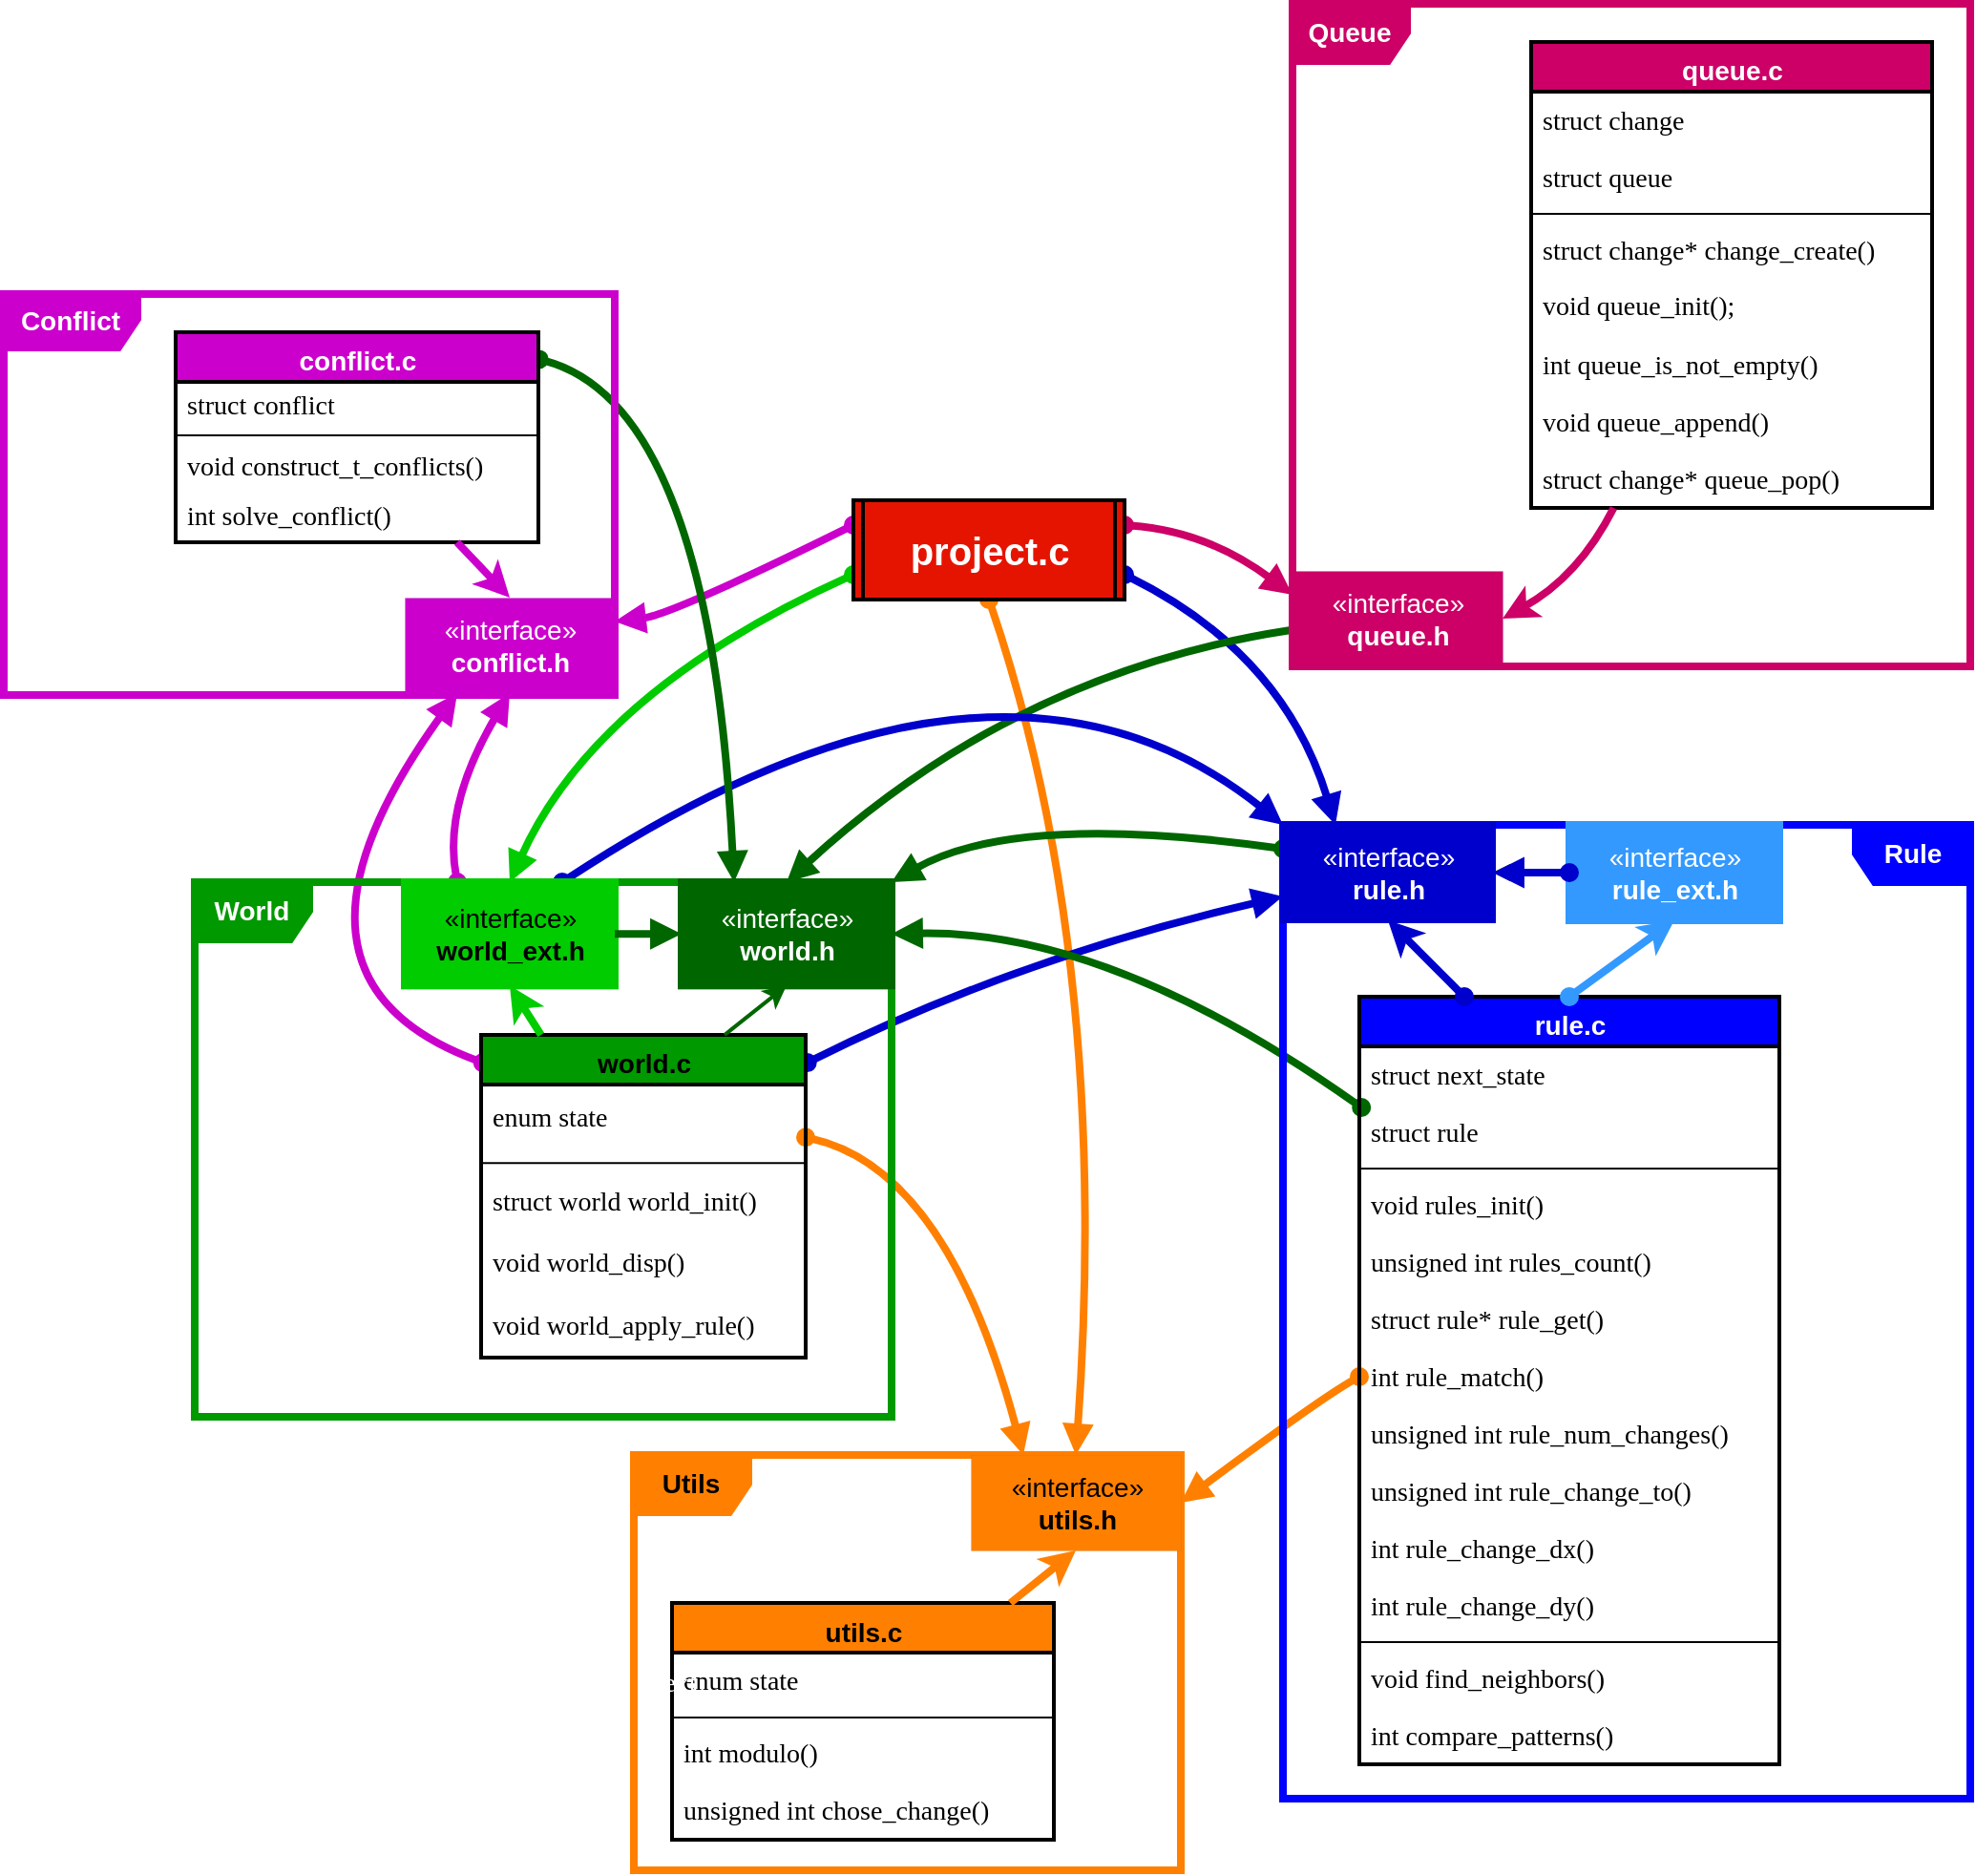 <mxfile>
    <diagram id="IHy4brF8DcbClrxb9_Ci" name="Page-1">
        <mxGraphModel dx="830" dy="470" grid="1" gridSize="10" guides="1" tooltips="1" connect="1" arrows="1" fold="1" page="1" pageScale="1" pageWidth="827" pageHeight="1169" math="0" shadow="0">
            <root>
                <mxCell id="0"/>
                <mxCell id="1" parent="0"/>
                <mxCell id="edge1" style="html=1;exitX=0;exitY=0.25;entryX=1;entryY=0.25;jettySize=auto;curved=1;endArrow=block;dashed=0;endFill=1;exitDx=0;exitDy=0;entryDx=0;entryDy=0;strokeWidth=4;strokeColor=#CC00CC;startArrow=oval;startFill=1;" parent="1" source="ZbygJh6ZweGKEKTTffZ8-1" target="CMv6oAulMgxnajZp-D9U-34" edge="1">
                    <mxGeometry relative="1" as="geometry">
                        <Array as="points">
                            <mxPoint x="640" y="410"/>
                        </Array>
                    </mxGeometry>
                </mxCell>
                <mxCell id="edge2" style="html=1;exitX=1;exitY=0.25;jettySize=auto;curved=1;endArrow=block;dashed=0;endFill=1;strokeWidth=4;strokeColor=#CC0066;exitDx=0;exitDy=0;entryX=0;entryY=0.25;entryDx=0;entryDy=0;startArrow=oval;startFill=1;" parent="1" source="ZbygJh6ZweGKEKTTffZ8-1" target="CMv6oAulMgxnajZp-D9U-40" edge="1">
                    <mxGeometry relative="1" as="geometry">
                        <Array as="points">
                            <mxPoint x="920" y="366"/>
                        </Array>
                        <mxPoint x="1092.5" y="242" as="targetPoint"/>
                    </mxGeometry>
                </mxCell>
                <mxCell id="edge3" style="html=1;exitX=1;exitY=0.75;jettySize=auto;curved=1;endArrow=block;dashed=0;endFill=1;exitDx=0;exitDy=0;entryX=0.25;entryY=0;entryDx=0;entryDy=0;strokeWidth=4;strokeColor=#0000CC;startArrow=oval;startFill=1;" parent="1" source="ZbygJh6ZweGKEKTTffZ8-1" target="CMv6oAulMgxnajZp-D9U-17" edge="1">
                    <mxGeometry relative="1" as="geometry">
                        <mxPoint x="1160" y="822" as="targetPoint"/>
                        <Array as="points">
                            <mxPoint x="960" y="430"/>
                        </Array>
                    </mxGeometry>
                </mxCell>
                <mxCell id="edge4" style="html=1;entryX=0.5;entryY=0;jettySize=auto;curved=1;endArrow=block;dashed=0;endFill=1;entryDx=0;entryDy=0;strokeWidth=4;strokeColor=#00CC00;exitX=0;exitY=0.75;exitDx=0;exitDy=0;startArrow=oval;startFill=1;" parent="1" source="ZbygJh6ZweGKEKTTffZ8-1" target="CMv6oAulMgxnajZp-D9U-10" edge="1">
                    <mxGeometry relative="1" as="geometry">
                        <Array as="points">
                            <mxPoint x="600" y="450"/>
                        </Array>
                        <mxPoint x="750" y="612" as="sourcePoint"/>
                    </mxGeometry>
                </mxCell>
                <mxCell id="edge5" style="html=1;exitX=0.5;exitY=1;jettySize=auto;curved=1;endArrow=block;dashed=0;endFill=1;exitDx=0;exitDy=0;strokeWidth=4;strokeColor=#FF8000;entryX=0.5;entryY=0;entryDx=0;entryDy=0;startArrow=oval;startFill=1;" parent="1" source="ZbygJh6ZweGKEKTTffZ8-1" target="CMv6oAulMgxnajZp-D9U-26" edge="1">
                    <mxGeometry relative="1" as="geometry">
                        <Array as="points">
                            <mxPoint x="870" y="590"/>
                        </Array>
                    </mxGeometry>
                </mxCell>
                <mxCell id="edge6" style="html=1;exitX=-0.015;exitY=0.623;entryX=0.5;entryY=0;jettySize=auto;curved=1;endArrow=block;dashed=0;endFill=1;exitDx=0;exitDy=0;entryDx=0;entryDy=0;exitPerimeter=0;strokeColor=#006600;strokeWidth=4;" parent="1" source="CMv6oAulMgxnajZp-D9U-40" target="CMv6oAulMgxnajZp-D9U-5" edge="1">
                    <mxGeometry relative="1" as="geometry">
                        <Array as="points">
                            <mxPoint x="820" y="440"/>
                        </Array>
                    </mxGeometry>
                </mxCell>
                <mxCell id="edge7" style="html=1;exitX=0;exitY=0.25;entryX=1;entryY=0;jettySize=auto;curved=1;endArrow=block;dashed=0;endFill=1;entryDx=0;entryDy=0;exitDx=0;exitDy=0;strokeColor=#006600;strokeWidth=4;startArrow=oval;startFill=1;startSize=6;" parent="1" source="CMv6oAulMgxnajZp-D9U-17" target="CMv6oAulMgxnajZp-D9U-5" edge="1">
                    <mxGeometry relative="1" as="geometry">
                        <Array as="points">
                            <mxPoint x="820" y="513"/>
                        </Array>
                    </mxGeometry>
                </mxCell>
                <mxCell id="edge10" style="html=1;exitX=0.25;exitY=0;jettySize=auto;curved=1;endArrow=block;dashed=0;endFill=1;exitDx=0;exitDy=0;strokeColor=#CC00CC;strokeWidth=4;startArrow=oval;startFill=1;entryX=0.5;entryY=1;entryDx=0;entryDy=0;" parent="1" source="CMv6oAulMgxnajZp-D9U-10" target="CMv6oAulMgxnajZp-D9U-34" edge="1">
                    <mxGeometry relative="1" as="geometry">
                        <Array as="points">
                            <mxPoint x="520" y="510"/>
                        </Array>
                        <mxPoint x="520" y="490" as="targetPoint"/>
                    </mxGeometry>
                </mxCell>
                <mxCell id="edge12" style="html=1;jettySize=auto;curved=1;endArrow=block;dashed=0;endFill=1;entryX=0;entryY=0;entryDx=0;entryDy=0;strokeColor=#0000CC;strokeWidth=4;startArrow=oval;exitX=0.75;exitY=0;exitDx=0;exitDy=0;startFill=1;" parent="1" source="CMv6oAulMgxnajZp-D9U-10" target="CMv6oAulMgxnajZp-D9U-17" edge="1">
                    <mxGeometry relative="1" as="geometry">
                        <mxPoint x="1170" y="782" as="targetPoint"/>
                        <Array as="points">
                            <mxPoint x="810" y="400"/>
                        </Array>
                        <mxPoint x="510" y="492" as="sourcePoint"/>
                    </mxGeometry>
                </mxCell>
                <mxCell id="edge9" style="html=1;exitX=1.002;exitY=0.129;entryX=0.25;entryY=0;jettySize=auto;curved=1;endArrow=block;dashed=0;endFill=1;entryDx=0;entryDy=0;exitDx=0;exitDy=0;exitPerimeter=0;strokeColor=#006600;strokeWidth=4;startArrow=oval;startFill=1;" parent="1" source="CMv6oAulMgxnajZp-D9U-30" target="CMv6oAulMgxnajZp-D9U-5" edge="1">
                    <mxGeometry relative="1" as="geometry">
                        <Array as="points">
                            <mxPoint x="660" y="300"/>
                        </Array>
                        <mxPoint x="559.24" y="930.152" as="sourcePoint"/>
                    </mxGeometry>
                </mxCell>
                <mxCell id="edge15" style="html=1;exitX=0.005;exitY=0.086;jettySize=auto;curved=1;endArrow=block;dashed=0;endFill=1;exitDx=0;exitDy=0;strokeColor=#CC00CC;strokeWidth=4;startArrow=oval;startFill=1;exitPerimeter=0;entryX=0.25;entryY=1;entryDx=0;entryDy=0;" parent="1" source="CMv6oAulMgxnajZp-D9U-1" target="CMv6oAulMgxnajZp-D9U-34" edge="1">
                    <mxGeometry relative="1" as="geometry">
                        <Array as="points">
                            <mxPoint x="420" y="600"/>
                        </Array>
                        <mxPoint x="530" y="1259" as="sourcePoint"/>
                        <mxPoint x="490" y="520" as="targetPoint"/>
                    </mxGeometry>
                </mxCell>
                <mxCell id="edge16" style="html=1;entryX=0;entryY=0.75;jettySize=auto;curved=1;endArrow=block;dashed=0;endFill=1;entryDx=0;entryDy=0;strokeWidth=4;strokeColor=#0000CC;startArrow=oval;startFill=1;exitX=1.005;exitY=0.086;exitDx=0;exitDy=0;exitPerimeter=0;" parent="1" source="CMv6oAulMgxnajZp-D9U-1" target="CMv6oAulMgxnajZp-D9U-17" edge="1">
                    <mxGeometry relative="1" as="geometry">
                        <Array as="points">
                            <mxPoint x="820" y="590"/>
                        </Array>
                        <mxPoint x="710" y="668" as="sourcePoint"/>
                    </mxGeometry>
                </mxCell>
                <mxCell id="edge18" style="html=1;entryX=0.25;entryY=0;jettySize=auto;curved=1;endArrow=block;dashed=0;endFill=1;entryDx=0;entryDy=0;strokeWidth=4;strokeColor=#FF8000;exitX=1;exitY=0.75;exitDx=0;exitDy=0;startArrow=oval;startFill=1;" parent="1" source="JvfS2HEiLOCauHe2CTk1-27" target="CMv6oAulMgxnajZp-D9U-26" edge="1">
                    <mxGeometry relative="1" as="geometry">
                        <Array as="points">
                            <mxPoint x="784" y="700"/>
                        </Array>
                        <mxPoint x="710" y="795" as="sourcePoint"/>
                    </mxGeometry>
                </mxCell>
                <mxCell id="edge21" style="html=1;jettySize=auto;curved=1;endArrow=block;dashed=0;endFill=1;strokeWidth=4;strokeColor=#FF8000;exitX=0;exitY=0.5;exitDx=0;exitDy=0;startArrow=oval;startFill=1;entryX=1;entryY=0.5;entryDx=0;entryDy=0;" parent="1" source="JvfS2HEiLOCauHe2CTk1-12" target="CMv6oAulMgxnajZp-D9U-26" edge="1">
                    <mxGeometry relative="1" as="geometry">
                        <mxPoint x="1010" y="718" as="sourcePoint"/>
                        <Array as="points">
                            <mxPoint x="980" y="820"/>
                        </Array>
                        <mxPoint x="850" y="700" as="targetPoint"/>
                    </mxGeometry>
                </mxCell>
                <mxCell id="edge19" style="rounded=1;html=1;entryX=1;entryY=0.5;jettySize=auto;curved=1;endArrow=block;dashed=0;endFill=1;entryDx=0;entryDy=0;exitX=0.005;exitY=0.067;exitDx=0;exitDy=0;strokeWidth=4;strokeColor=#006600;startArrow=oval;startFill=1;exitPerimeter=0;" parent="1" source="JvfS2HEiLOCauHe2CTk1-17" target="CMv6oAulMgxnajZp-D9U-5" edge="1">
                    <mxGeometry relative="1" as="geometry">
                        <Array as="points">
                            <mxPoint x="870" y="575"/>
                        </Array>
                        <mxPoint x="1008.82" y="704.624" as="sourcePoint"/>
                    </mxGeometry>
                </mxCell>
                <mxCell id="ZbygJh6ZweGKEKTTffZ8-1" value="&lt;font style=&quot;font-size: 20px&quot;&gt;project.c&lt;/font&gt;" style="shape=process2;fixedSize=1;size=5;fontStyle=1;rounded=0;shadow=0;comic=0;fontFamily=Helvetica;fontSize=14;strokeColor=#000000;strokeWidth=2;fillColor=#e51400;html=1;fontColor=#ffffff;" parent="1" vertex="1">
                    <mxGeometry x="735" y="350" width="142.02" height="52" as="geometry"/>
                </mxCell>
                <mxCell id="ZbygJh6ZweGKEKTTffZ8-6" value="&lt;font style=&quot;font-size: 14px&quot;&gt;&lt;b&gt;Utils&lt;/b&gt;&lt;/font&gt;" style="shape=umlFrame;whiteSpace=wrap;html=1;fillColor=#FF8000;strokeWidth=4;strokeColor=#FF8000;swimlaneFillColor=none;container=1;" parent="1" vertex="1">
                    <mxGeometry x="620" y="850" width="286.5" height="217.5" as="geometry"/>
                </mxCell>
                <mxCell id="CMv6oAulMgxnajZp-D9U-22" value="utils.c" style="swimlane;fontStyle=1;align=center;verticalAlign=top;childLayout=stackLayout;horizontal=1;startSize=26;horizontalStack=0;resizeParent=1;resizeParentMax=0;resizeLast=0;collapsible=1;marginBottom=0;rounded=0;shadow=0;comic=0;fontFamily=Helvetica;fontSize=14;strokeColor=#000000;strokeWidth=2;fillColor=#FF8000;html=1;" parent="ZbygJh6ZweGKEKTTffZ8-6" vertex="1">
                    <mxGeometry x="20" y="77.5" width="200" height="124" as="geometry"/>
                </mxCell>
                <mxCell id="JvfS2HEiLOCauHe2CTk1-21" value="&lt;span style=&quot;color: rgb(0 , 0 , 0)&quot;&gt;enum state&lt;/span&gt;" style="text;whiteSpace=wrap;html=1;fontSize=14;fontFamily=Tahoma;fontColor=#FFFFFF;verticalAlign=middle;spacing=2;spacingLeft=4;spacingRight=4;" parent="CMv6oAulMgxnajZp-D9U-22" vertex="1">
                    <mxGeometry y="26" width="200" height="30" as="geometry"/>
                </mxCell>
                <mxCell id="CMv6oAulMgxnajZp-D9U-24" value="" style="line;strokeWidth=1;fillColor=none;align=left;verticalAlign=middle;spacingTop=-1;spacingLeft=3;spacingRight=3;rotatable=0;labelPosition=right;points=[];portConstraint=eastwest;rounded=0;shadow=0;comic=0;fontFamily=Helvetica;fontSize=14;html=1;" parent="CMv6oAulMgxnajZp-D9U-22" vertex="1">
                    <mxGeometry y="56" width="200" height="8" as="geometry"/>
                </mxCell>
                <mxCell id="JvfS2HEiLOCauHe2CTk1-26" value="&lt;span style=&quot;color: rgb(0 , 0 , 0)&quot;&gt;int modulo()&lt;/span&gt;" style="text;whiteSpace=wrap;html=1;fontSize=14;fontFamily=Tahoma;fontColor=#FFFFFF;verticalAlign=middle;spacing=2;spacingLeft=4;spacingRight=4;" parent="CMv6oAulMgxnajZp-D9U-22" vertex="1">
                    <mxGeometry y="64" width="200" height="30" as="geometry"/>
                </mxCell>
                <mxCell id="JvfS2HEiLOCauHe2CTk1-25" value="&lt;span style=&quot;color: rgb(0 , 0 , 0) ; font-family: &amp;#34;tahoma&amp;#34;&quot;&gt;unsigned int chose_change()&lt;/span&gt;" style="text;whiteSpace=wrap;html=1;fontSize=14;fontFamily=Tahoma;fontColor=#FFFFFF;verticalAlign=middle;spacing=2;spacingLeft=4;spacingRight=4;" parent="CMv6oAulMgxnajZp-D9U-22" vertex="1">
                    <mxGeometry y="94" width="200" height="30" as="geometry"/>
                </mxCell>
                <mxCell id="CMv6oAulMgxnajZp-D9U-26" value="«interface»&lt;br&gt;&lt;b&gt;utils.h&lt;br&gt;&lt;/b&gt;" style="html=1;rounded=0;shadow=0;comic=0;fontFamily=Helvetica;fontSize=14;strokeColor=#56517e;strokeWidth=0;fillColor=#FF8000;" parent="ZbygJh6ZweGKEKTTffZ8-6" vertex="1">
                    <mxGeometry x="176.5" width="110" height="50" as="geometry"/>
                </mxCell>
                <mxCell id="CMv6oAulMgxnajZp-D9U-27" value="" style="endArrow=classic;html=1;fontFamily=Helvetica;fontSize=14;startSize=23;curved=1;entryX=0.5;entryY=1;entryDx=0;entryDy=0;strokeWidth=4;strokeColor=#FF8000;" parent="ZbygJh6ZweGKEKTTffZ8-6" source="CMv6oAulMgxnajZp-D9U-22" target="CMv6oAulMgxnajZp-D9U-26" edge="1">
                    <mxGeometry width="50" height="50" relative="1" as="geometry">
                        <mxPoint x="397.5" y="-3.5" as="sourcePoint"/>
                        <mxPoint x="367.5" y="-33.5" as="targetPoint"/>
                    </mxGeometry>
                </mxCell>
                <mxCell id="ZbygJh6ZweGKEKTTffZ8-9" value="&lt;font color=&quot;#ffffff&quot; style=&quot;line-height: 1.2 ; font-size: 14px&quot;&gt;&lt;b&gt;Queue&lt;/b&gt;&lt;/font&gt;" style="shape=umlFrame;whiteSpace=wrap;html=1;fillColor=#CC0066;strokeWidth=4;strokeColor=#CC0066;swimlaneFillColor=none;container=1;" parent="1" vertex="1">
                    <mxGeometry x="965" y="90" width="355" height="347" as="geometry">
                        <mxRectangle x="925" y="17" width="80" height="20" as="alternateBounds"/>
                    </mxGeometry>
                </mxCell>
                <mxCell id="CMv6oAulMgxnajZp-D9U-36" value="&lt;font color=&quot;#ffffff&quot;&gt;queue.c&lt;/font&gt;" style="swimlane;fontStyle=1;align=center;verticalAlign=top;childLayout=stackLayout;horizontal=1;startSize=26;horizontalStack=0;resizeParent=1;resizeParentMax=0;resizeLast=0;collapsible=1;marginBottom=0;rounded=0;shadow=0;comic=0;fontFamily=Helvetica;fontSize=14;strokeColor=#000000;strokeWidth=2;fillColor=#CC0066;html=1;" parent="ZbygJh6ZweGKEKTTffZ8-9" vertex="1">
                    <mxGeometry x="125" y="20" width="210" height="244" as="geometry">
                        <mxRectangle x="1071" y="-270" width="90" height="26" as="alternateBounds"/>
                    </mxGeometry>
                </mxCell>
                <mxCell id="JvfS2HEiLOCauHe2CTk1-33" value="&lt;span style=&quot;font-family: &amp;#34;tahoma&amp;#34;&quot;&gt;struct change&amp;nbsp;&lt;/span&gt;" style="text;strokeColor=none;fillColor=none;align=left;verticalAlign=middle;spacingLeft=4;spacingRight=4;overflow=hidden;rotatable=0;points=[[0,0.5],[1,0.5]];portConstraint=eastwest;rounded=0;shadow=0;comic=0;fontFamily=Helvetica;fontSize=14;html=1;" parent="CMv6oAulMgxnajZp-D9U-36" vertex="1">
                    <mxGeometry y="26" width="210" height="30" as="geometry"/>
                </mxCell>
                <mxCell id="JvfS2HEiLOCauHe2CTk1-34" value="&lt;span style=&quot;font-family: &amp;#34;tahoma&amp;#34;&quot;&gt;struct queue&lt;/span&gt;" style="text;strokeColor=none;fillColor=none;align=left;verticalAlign=middle;spacingLeft=4;spacingRight=4;overflow=hidden;rotatable=0;points=[[0,0.5],[1,0.5]];portConstraint=eastwest;rounded=0;shadow=0;comic=0;fontFamily=Helvetica;fontSize=14;html=1;" parent="CMv6oAulMgxnajZp-D9U-36" vertex="1">
                    <mxGeometry y="56" width="210" height="30" as="geometry"/>
                </mxCell>
                <mxCell id="CMv6oAulMgxnajZp-D9U-38" value="" style="line;strokeWidth=1;fillColor=none;align=left;verticalAlign=middle;spacingTop=-1;spacingLeft=3;spacingRight=3;rotatable=0;labelPosition=right;points=[];portConstraint=eastwest;rounded=0;shadow=0;comic=0;fontFamily=Helvetica;fontSize=14;html=1;" parent="CMv6oAulMgxnajZp-D9U-36" vertex="1">
                    <mxGeometry y="86" width="210" height="8" as="geometry"/>
                </mxCell>
                <mxCell id="JvfS2HEiLOCauHe2CTk1-35" value="&lt;span style=&quot;font-family: &amp;#34;tahoma&amp;#34;&quot;&gt;struct change* change_create()&lt;/span&gt;" style="text;strokeColor=none;fillColor=none;align=left;verticalAlign=middle;spacingLeft=4;spacingRight=4;overflow=hidden;rotatable=0;points=[[0,0.5],[1,0.5]];portConstraint=eastwest;rounded=0;shadow=0;comic=0;fontFamily=Helvetica;fontSize=14;html=1;" parent="CMv6oAulMgxnajZp-D9U-36" vertex="1">
                    <mxGeometry y="94" width="210" height="30" as="geometry"/>
                </mxCell>
                <mxCell id="JvfS2HEiLOCauHe2CTk1-36" value="&lt;div style=&quot;font-family: &amp;#34;tahoma&amp;#34;&quot;&gt;void queue_init();&lt;/div&gt;" style="text;strokeColor=none;fillColor=none;align=left;verticalAlign=middle;spacingLeft=4;spacingRight=4;overflow=hidden;rotatable=0;points=[[0,0.5],[1,0.5]];portConstraint=eastwest;rounded=0;shadow=0;comic=0;fontFamily=Helvetica;fontSize=14;html=1;" parent="CMv6oAulMgxnajZp-D9U-36" vertex="1">
                    <mxGeometry y="124" width="210" height="30" as="geometry"/>
                </mxCell>
                <mxCell id="JvfS2HEiLOCauHe2CTk1-37" value="&lt;span style=&quot;font-family: &amp;#34;tahoma&amp;#34;&quot;&gt;int queue_is_not_empty()&lt;/span&gt;" style="text;strokeColor=none;fillColor=none;align=left;verticalAlign=middle;spacingLeft=4;spacingRight=4;overflow=hidden;rotatable=0;points=[[0,0.5],[1,0.5]];portConstraint=eastwest;rounded=0;shadow=0;comic=0;fontFamily=Helvetica;fontSize=14;html=1;" parent="CMv6oAulMgxnajZp-D9U-36" vertex="1">
                    <mxGeometry y="154" width="210" height="30" as="geometry"/>
                </mxCell>
                <mxCell id="JvfS2HEiLOCauHe2CTk1-38" value="&lt;span style=&quot;font-family: &amp;#34;tahoma&amp;#34;&quot;&gt;void queue_append()&lt;/span&gt;" style="text;strokeColor=none;fillColor=none;align=left;verticalAlign=middle;spacingLeft=4;spacingRight=4;overflow=hidden;rotatable=0;points=[[0,0.5],[1,0.5]];portConstraint=eastwest;rounded=0;shadow=0;comic=0;fontFamily=Helvetica;fontSize=14;html=1;" parent="CMv6oAulMgxnajZp-D9U-36" vertex="1">
                    <mxGeometry y="184" width="210" height="30" as="geometry"/>
                </mxCell>
                <mxCell id="JvfS2HEiLOCauHe2CTk1-39" value="&lt;span style=&quot;font-family: &amp;#34;tahoma&amp;#34;&quot;&gt;struct change* queue_pop()&lt;/span&gt;" style="text;strokeColor=none;fillColor=none;align=left;verticalAlign=middle;spacingLeft=4;spacingRight=4;overflow=hidden;rotatable=0;points=[[0,0.5],[1,0.5]];portConstraint=eastwest;rounded=0;shadow=0;comic=0;fontFamily=Helvetica;fontSize=14;html=1;" parent="CMv6oAulMgxnajZp-D9U-36" vertex="1">
                    <mxGeometry y="214" width="210" height="30" as="geometry"/>
                </mxCell>
                <mxCell id="CMv6oAulMgxnajZp-D9U-40" value="&lt;font color=&quot;#ffffff&quot;&gt;«interface»&lt;br&gt;&lt;/font&gt;&lt;b&gt;&lt;font color=&quot;#ffffff&quot;&gt;queue.h&lt;/font&gt;&lt;br&gt;&lt;/b&gt;" style="html=1;rounded=0;shadow=0;comic=0;fontFamily=Helvetica;fontSize=14;strokeColor=#56517e;strokeWidth=0;fillColor=#CC0066;" parent="ZbygJh6ZweGKEKTTffZ8-9" vertex="1">
                    <mxGeometry y="297" width="110" height="50" as="geometry"/>
                </mxCell>
                <mxCell id="CMv6oAulMgxnajZp-D9U-41" value="" style="endArrow=classic;html=1;fontFamily=Helvetica;fontSize=14;startSize=23;curved=1;entryX=1;entryY=0.5;entryDx=0;entryDy=0;strokeWidth=4;strokeColor=#CC0066;" parent="ZbygJh6ZweGKEKTTffZ8-9" source="CMv6oAulMgxnajZp-D9U-36" target="CMv6oAulMgxnajZp-D9U-40" edge="1">
                    <mxGeometry width="50" height="50" relative="1" as="geometry">
                        <mxPoint x="-6.5" y="184" as="sourcePoint"/>
                        <mxPoint x="-36.5" y="154" as="targetPoint"/>
                        <Array as="points">
                            <mxPoint x="150" y="300"/>
                        </Array>
                    </mxGeometry>
                </mxCell>
                <mxCell id="ZbygJh6ZweGKEKTTffZ8-10" value="&lt;font style=&quot;font-size: 14px&quot; color=&quot;#ffffff&quot;&gt;&lt;b&gt;Conflict&lt;/b&gt;&lt;/font&gt;" style="shape=umlFrame;whiteSpace=wrap;html=1;fillColor=#CC00CC;strokeWidth=4;strokeColor=#CC00CC;swimlaneFillColor=none;shadow=0;treeMoving=0;container=1;width=70;height=28;" parent="1" vertex="1">
                    <mxGeometry x="290" y="242" width="320" height="210" as="geometry"/>
                </mxCell>
                <mxCell id="CMv6oAulMgxnajZp-D9U-30" value="&lt;font color=&quot;#ffffff&quot;&gt;conflict.c&lt;/font&gt;" style="swimlane;fontStyle=1;align=center;verticalAlign=top;childLayout=stackLayout;horizontal=1;startSize=26;horizontalStack=0;resizeParent=1;resizeParentMax=0;resizeLast=0;collapsible=1;marginBottom=0;rounded=0;shadow=0;comic=0;fontFamily=Helvetica;fontSize=14;strokeColor=#000000;strokeWidth=2;fillColor=#CC00CC;html=1;" parent="ZbygJh6ZweGKEKTTffZ8-10" vertex="1">
                    <mxGeometry x="90" y="20" width="190" height="110" as="geometry">
                        <mxRectangle x="322.5" y="-20" width="90" height="26" as="alternateBounds"/>
                    </mxGeometry>
                </mxCell>
                <mxCell id="CMv6oAulMgxnajZp-D9U-31" value="&lt;div&gt;&lt;font face=&quot;Tahoma&quot;&gt;struct conflict&amp;nbsp;&lt;/font&gt;&lt;/div&gt;" style="text;strokeColor=none;fillColor=none;align=left;verticalAlign=middle;spacingLeft=4;spacingRight=4;overflow=hidden;rotatable=0;points=[[0,0.5],[1,0.5]];portConstraint=eastwest;rounded=0;shadow=0;comic=0;fontFamily=Helvetica;fontSize=14;html=1;" parent="CMv6oAulMgxnajZp-D9U-30" vertex="1">
                    <mxGeometry y="26" width="190" height="24" as="geometry"/>
                </mxCell>
                <mxCell id="CMv6oAulMgxnajZp-D9U-32" value="" style="line;strokeWidth=1;fillColor=none;align=left;verticalAlign=middle;spacingTop=-1;spacingLeft=3;spacingRight=3;rotatable=0;labelPosition=right;points=[];portConstraint=eastwest;rounded=0;shadow=0;comic=0;fontFamily=Helvetica;fontSize=14;html=1;" parent="CMv6oAulMgxnajZp-D9U-30" vertex="1">
                    <mxGeometry y="50" width="190" height="8" as="geometry"/>
                </mxCell>
                <mxCell id="CMv6oAulMgxnajZp-D9U-33" value="&lt;div&gt;&lt;font face=&quot;Tahoma&quot;&gt;void construct_t_conflicts()&lt;/font&gt;&lt;/div&gt;" style="text;strokeColor=none;fillColor=none;align=left;verticalAlign=middle;spacingLeft=4;spacingRight=4;overflow=hidden;rotatable=0;points=[[0,0.5],[1,0.5]];portConstraint=eastwest;rounded=0;shadow=0;comic=0;fontFamily=Helvetica;fontSize=14;html=1;" parent="CMv6oAulMgxnajZp-D9U-30" vertex="1">
                    <mxGeometry y="58" width="190" height="24" as="geometry"/>
                </mxCell>
                <mxCell id="4Sy4w3mV0IqZhs9dbPJF-2" value="&lt;div&gt;&lt;span&gt;&lt;font face=&quot;Tahoma&quot;&gt;int solve_conflict()&lt;/font&gt;&lt;/span&gt;&lt;br&gt;&lt;/div&gt;" style="text;strokeColor=none;fillColor=none;align=left;verticalAlign=middle;spacingLeft=4;spacingRight=4;overflow=hidden;rotatable=0;points=[[0,0.5],[1,0.5]];portConstraint=eastwest;rounded=0;shadow=0;comic=0;fontFamily=Helvetica;fontSize=14;html=1;" parent="CMv6oAulMgxnajZp-D9U-30" vertex="1">
                    <mxGeometry y="82" width="190" height="28" as="geometry"/>
                </mxCell>
                <mxCell id="CMv6oAulMgxnajZp-D9U-34" value="&lt;font color=&quot;#ffffff&quot;&gt;«interface»&lt;br&gt;&lt;/font&gt;&lt;b&gt;&lt;font color=&quot;#ffffff&quot;&gt;conflict.h&lt;/font&gt;&lt;br&gt;&lt;/b&gt;" style="html=1;rounded=0;shadow=0;comic=0;fontFamily=Helvetica;fontSize=14;strokeColor=#56517e;strokeWidth=0;fillColor=#CC00CC;" parent="ZbygJh6ZweGKEKTTffZ8-10" vertex="1">
                    <mxGeometry x="210" y="159" width="110" height="50" as="geometry"/>
                </mxCell>
                <mxCell id="CMv6oAulMgxnajZp-D9U-35" value="" style="endArrow=classic;html=1;fontFamily=Helvetica;fontSize=14;startSize=23;curved=1;entryX=0.5;entryY=0;entryDx=0;entryDy=0;strokeWidth=4;strokeColor=#CC00CC;" parent="ZbygJh6ZweGKEKTTffZ8-10" source="CMv6oAulMgxnajZp-D9U-30" target="CMv6oAulMgxnajZp-D9U-34" edge="1">
                    <mxGeometry width="50" height="50" relative="1" as="geometry">
                        <mxPoint x="235" y="359" as="sourcePoint"/>
                        <mxPoint x="205" y="329" as="targetPoint"/>
                    </mxGeometry>
                </mxCell>
                <mxCell id="ZbygJh6ZweGKEKTTffZ8-7" value="&lt;font style=&quot;font-size: 14px&quot; color=&quot;#ffffff&quot;&gt;&lt;b&gt;Rule&lt;/b&gt;&lt;/font&gt;" style="shape=umlFrame;whiteSpace=wrap;html=1;fillColor=#0000FF;strokeWidth=4;strokeColor=#0000FF;swimlaneFillColor=none;flipH=1;container=1;noLabel=0;snapToPoint=0;treeFolding=0;" parent="1" vertex="1">
                    <mxGeometry x="960" y="520" width="360" height="510" as="geometry"/>
                </mxCell>
                <mxCell id="2" value="" style="edgeStyle=none;html=1;startArrow=oval;startFill=1;startSize=6;" edge="1" parent="ZbygJh6ZweGKEKTTffZ8-7" source="CMv6oAulMgxnajZp-D9U-19" target="CMv6oAulMgxnajZp-D9U-17">
                    <mxGeometry relative="1" as="geometry"/>
                </mxCell>
                <mxCell id="CMv6oAulMgxnajZp-D9U-19" value="&lt;font color=&quot;#ffffff&quot;&gt;«interface»&lt;br&gt;&lt;/font&gt;&lt;b&gt;&lt;font color=&quot;#ffffff&quot;&gt;rule_ext.h&lt;/font&gt;&lt;br&gt;&lt;/b&gt;" style="html=1;rounded=0;shadow=0;comic=0;fontFamily=Helvetica;fontSize=14;strokeWidth=4;fillColor=#3399FF;strokeColor=#3399FF;" parent="ZbygJh6ZweGKEKTTffZ8-7" vertex="1">
                    <mxGeometry x="150" width="110" height="50" as="geometry"/>
                </mxCell>
                <mxCell id="CMv6oAulMgxnajZp-D9U-17" value="&lt;font color=&quot;#ffffff&quot;&gt;«interface»&lt;br&gt;&lt;/font&gt;&lt;b&gt;&lt;font color=&quot;#ffffff&quot;&gt;rule.h&lt;/font&gt;&lt;br&gt;&lt;/b&gt;" style="html=1;rounded=0;shadow=0;comic=0;fontFamily=Helvetica;fontSize=14;strokeWidth=3;fillColor=#0000CC;strokeColor=#0000CC;" parent="ZbygJh6ZweGKEKTTffZ8-7" vertex="1">
                    <mxGeometry width="110" height="50" as="geometry"/>
                </mxCell>
                <mxCell id="CMv6oAulMgxnajZp-D9U-13" value="&lt;font color=&quot;#ffffff&quot;&gt;rule.c&lt;/font&gt;" style="swimlane;fontStyle=1;align=center;verticalAlign=top;childLayout=stackLayout;horizontal=1;startSize=26;horizontalStack=0;resizeParent=1;resizeParentMax=0;resizeLast=0;collapsible=1;marginBottom=0;rounded=0;shadow=0;comic=0;fontFamily=Helvetica;fontSize=14;strokeColor=#000000;strokeWidth=2;fillColor=#0000FF;html=1;" parent="ZbygJh6ZweGKEKTTffZ8-7" vertex="1">
                    <mxGeometry x="40" y="90" width="220" height="402" as="geometry">
                        <mxRectangle x="1190" y="559" width="70" height="26" as="alternateBounds"/>
                    </mxGeometry>
                </mxCell>
                <mxCell id="JvfS2HEiLOCauHe2CTk1-18" value="&lt;div&gt;&lt;span style=&quot;font-family: &amp;#34;tahoma&amp;#34;&quot;&gt;struct next_state&lt;/span&gt;&lt;/div&gt;" style="text;strokeColor=none;fillColor=none;align=left;verticalAlign=middle;spacingLeft=4;spacingRight=4;overflow=hidden;rotatable=0;points=[[0,0.5],[1,0.5]];portConstraint=eastwest;rounded=0;shadow=0;comic=0;fontFamily=Helvetica;fontSize=14;html=1;" parent="CMv6oAulMgxnajZp-D9U-13" vertex="1">
                    <mxGeometry y="26" width="220" height="30" as="geometry"/>
                </mxCell>
                <mxCell id="JvfS2HEiLOCauHe2CTk1-17" value="&lt;div&gt;&lt;span style=&quot;font-family: &amp;#34;tahoma&amp;#34;&quot;&gt;struct rule&lt;/span&gt;&lt;/div&gt;" style="text;strokeColor=none;fillColor=none;align=left;verticalAlign=middle;spacingLeft=4;spacingRight=4;overflow=hidden;rotatable=0;points=[[0,0.5],[1,0.5]];portConstraint=eastwest;rounded=0;shadow=0;comic=0;fontFamily=Helvetica;fontSize=14;html=1;" parent="CMv6oAulMgxnajZp-D9U-13" vertex="1">
                    <mxGeometry y="56" width="220" height="30" as="geometry"/>
                </mxCell>
                <mxCell id="CMv6oAulMgxnajZp-D9U-15" value="" style="line;strokeWidth=1;fillColor=none;align=left;verticalAlign=middle;spacingTop=-1;spacingLeft=3;spacingRight=3;rotatable=0;labelPosition=right;points=[];portConstraint=eastwest;rounded=0;shadow=0;comic=0;fontFamily=Helvetica;fontSize=14;html=1;" parent="CMv6oAulMgxnajZp-D9U-13" vertex="1">
                    <mxGeometry y="86" width="220" height="8" as="geometry"/>
                </mxCell>
                <mxCell id="JvfS2HEiLOCauHe2CTk1-10" value="&lt;span style=&quot;font-family: &amp;#34;tahoma&amp;#34;&quot;&gt;void rules_init()&lt;/span&gt;" style="text;strokeColor=none;fillColor=none;align=left;verticalAlign=middle;spacingLeft=4;spacingRight=4;overflow=hidden;rotatable=0;points=[[0,0.5],[1,0.5]];portConstraint=eastwest;rounded=0;shadow=0;comic=0;fontFamily=Helvetica;fontSize=14;html=1;" parent="CMv6oAulMgxnajZp-D9U-13" vertex="1">
                    <mxGeometry y="94" width="220" height="30" as="geometry"/>
                </mxCell>
                <mxCell id="JvfS2HEiLOCauHe2CTk1-7" value="&lt;div&gt;&lt;span style=&quot;font-family: &amp;#34;tahoma&amp;#34;&quot;&gt;unsigned int rules_count()&lt;/span&gt;&lt;/div&gt;" style="text;strokeColor=none;fillColor=none;align=left;verticalAlign=middle;spacingLeft=4;spacingRight=4;overflow=hidden;rotatable=0;points=[[0,0.5],[1,0.5]];portConstraint=eastwest;rounded=0;shadow=0;comic=0;fontFamily=Helvetica;fontSize=14;html=1;" parent="CMv6oAulMgxnajZp-D9U-13" vertex="1">
                    <mxGeometry y="124" width="220" height="30" as="geometry"/>
                </mxCell>
                <mxCell id="JvfS2HEiLOCauHe2CTk1-8" value="&lt;div&gt;&lt;span style=&quot;font-family: &amp;#34;tahoma&amp;#34;&quot;&gt;struct rule* rule_get()&lt;/span&gt;&lt;/div&gt;" style="text;strokeColor=none;fillColor=none;align=left;verticalAlign=middle;spacingLeft=4;spacingRight=4;overflow=hidden;rotatable=0;points=[[0,0.5],[1,0.5]];portConstraint=eastwest;rounded=0;shadow=0;comic=0;fontFamily=Helvetica;fontSize=14;html=1;" parent="CMv6oAulMgxnajZp-D9U-13" vertex="1">
                    <mxGeometry y="154" width="220" height="30" as="geometry"/>
                </mxCell>
                <mxCell id="JvfS2HEiLOCauHe2CTk1-12" value="&lt;span style=&quot;font-family: &amp;#34;tahoma&amp;#34;&quot;&gt;int rule_match()&lt;/span&gt;" style="text;strokeColor=none;fillColor=none;align=left;verticalAlign=middle;spacingLeft=4;spacingRight=4;overflow=hidden;rotatable=0;points=[[0,0.5],[1,0.5]];portConstraint=eastwest;rounded=0;shadow=0;comic=0;fontFamily=Helvetica;fontSize=14;html=1;" parent="CMv6oAulMgxnajZp-D9U-13" vertex="1">
                    <mxGeometry y="184" width="220" height="30" as="geometry"/>
                </mxCell>
                <mxCell id="JvfS2HEiLOCauHe2CTk1-16" value="&lt;div&gt;&lt;span style=&quot;font-family: &amp;#34;tahoma&amp;#34;&quot;&gt;unsigned int rule_num_changes()&lt;/span&gt;&lt;/div&gt;" style="text;strokeColor=none;fillColor=none;align=left;verticalAlign=middle;spacingLeft=4;spacingRight=4;overflow=hidden;rotatable=0;points=[[0,0.5],[1,0.5]];portConstraint=eastwest;rounded=0;shadow=0;comic=0;fontFamily=Helvetica;fontSize=14;html=1;" parent="CMv6oAulMgxnajZp-D9U-13" vertex="1">
                    <mxGeometry y="214" width="220" height="30" as="geometry"/>
                </mxCell>
                <mxCell id="JvfS2HEiLOCauHe2CTk1-14" value="&lt;div&gt;&lt;font face=&quot;Tahoma&quot;&gt;unsigned int rule_change_to()&lt;/font&gt;&lt;/div&gt;" style="text;strokeColor=none;fillColor=none;align=left;verticalAlign=middle;spacingLeft=4;spacingRight=4;overflow=hidden;rotatable=0;points=[[0,0.5],[1,0.5]];portConstraint=eastwest;rounded=0;shadow=0;comic=0;fontFamily=Helvetica;fontSize=14;html=1;" parent="CMv6oAulMgxnajZp-D9U-13" vertex="1">
                    <mxGeometry y="244" width="220" height="30" as="geometry"/>
                </mxCell>
                <mxCell id="JvfS2HEiLOCauHe2CTk1-15" value="&lt;div&gt;&lt;font face=&quot;Tahoma&quot;&gt;int rule_change_dx()&lt;/font&gt;&lt;/div&gt;" style="text;strokeColor=none;fillColor=none;align=left;verticalAlign=middle;spacingLeft=4;spacingRight=4;overflow=hidden;rotatable=0;points=[[0,0.5],[1,0.5]];portConstraint=eastwest;rounded=0;shadow=0;comic=0;fontFamily=Helvetica;fontSize=14;html=1;" parent="CMv6oAulMgxnajZp-D9U-13" vertex="1">
                    <mxGeometry y="274" width="220" height="30" as="geometry"/>
                </mxCell>
                <mxCell id="JvfS2HEiLOCauHe2CTk1-13" value="&lt;span style=&quot;font-family: &amp;#34;tahoma&amp;#34;&quot;&gt;int rule_change_dy()&lt;/span&gt;" style="text;strokeColor=none;fillColor=none;align=left;verticalAlign=middle;spacingLeft=4;spacingRight=4;overflow=hidden;rotatable=0;points=[[0,0.5],[1,0.5]];portConstraint=eastwest;rounded=0;shadow=0;comic=0;fontFamily=Helvetica;fontSize=14;html=1;" parent="CMv6oAulMgxnajZp-D9U-13" vertex="1">
                    <mxGeometry y="304" width="220" height="30" as="geometry"/>
                </mxCell>
                <mxCell id="4Sy4w3mV0IqZhs9dbPJF-13" value="" style="line;strokeWidth=1;fillColor=none;align=left;verticalAlign=middle;spacingTop=-1;spacingLeft=3;spacingRight=3;rotatable=0;labelPosition=right;points=[];portConstraint=eastwest;rounded=0;shadow=0;comic=0;fontFamily=Helvetica;fontSize=14;html=1;" parent="CMv6oAulMgxnajZp-D9U-13" vertex="1">
                    <mxGeometry y="334" width="220" height="8" as="geometry"/>
                </mxCell>
                <mxCell id="JvfS2HEiLOCauHe2CTk1-19" value="&lt;div&gt;&lt;font face=&quot;Tahoma&quot;&gt;void find_neighbors()&lt;/font&gt;&lt;/div&gt;" style="text;strokeColor=none;fillColor=none;align=left;verticalAlign=middle;spacingLeft=4;spacingRight=4;overflow=hidden;rotatable=0;points=[[0,0.5],[1,0.5]];portConstraint=eastwest;rounded=0;shadow=0;comic=0;fontFamily=Helvetica;fontSize=14;html=1;" parent="CMv6oAulMgxnajZp-D9U-13" vertex="1">
                    <mxGeometry y="342" width="220" height="30" as="geometry"/>
                </mxCell>
                <mxCell id="JvfS2HEiLOCauHe2CTk1-20" value="&lt;span style=&quot;font-family: &amp;#34;tahoma&amp;#34;&quot;&gt;int compare_patterns()&lt;/span&gt;" style="text;strokeColor=none;fillColor=none;align=left;verticalAlign=middle;spacingLeft=4;spacingRight=4;overflow=hidden;rotatable=0;points=[[0,0.5],[1,0.5]];portConstraint=eastwest;rounded=0;shadow=0;comic=0;fontFamily=Helvetica;fontSize=14;html=1;" parent="CMv6oAulMgxnajZp-D9U-13" vertex="1">
                    <mxGeometry y="372" width="220" height="30" as="geometry"/>
                </mxCell>
                <mxCell id="CMv6oAulMgxnajZp-D9U-12" style="rounded=1;html=1;jettySize=auto;curved=1;endArrow=block;dashed=0;endFill=1;entryX=1;entryY=0.5;entryDx=0;entryDy=0;strokeColor=#0000CC;strokeWidth=4;startArrow=oval;startFill=1;" parent="ZbygJh6ZweGKEKTTffZ8-7" target="CMv6oAulMgxnajZp-D9U-17" edge="1">
                    <mxGeometry relative="1" as="geometry">
                        <Array as="points"/>
                        <mxPoint x="-109" y="-699" as="targetPoint"/>
                        <mxPoint x="150" y="25" as="sourcePoint"/>
                    </mxGeometry>
                </mxCell>
                <mxCell id="CMv6oAulMgxnajZp-D9U-20" value="" style="endArrow=classic;html=1;fontFamily=Helvetica;fontSize=14;startSize=6;curved=1;entryX=0.5;entryY=1;entryDx=0;entryDy=0;strokeWidth=4;strokeColor=#3399FF;exitX=0.5;exitY=0;exitDx=0;exitDy=0;startArrow=oval;startFill=1;" parent="ZbygJh6ZweGKEKTTffZ8-7" source="CMv6oAulMgxnajZp-D9U-13" target="CMv6oAulMgxnajZp-D9U-19" edge="1">
                    <mxGeometry width="50" height="50" relative="1" as="geometry">
                        <mxPoint x="541" y="-490" as="sourcePoint"/>
                        <mxPoint x="-316" y="-499" as="targetPoint"/>
                    </mxGeometry>
                </mxCell>
                <mxCell id="CMv6oAulMgxnajZp-D9U-18" value="" style="endArrow=classic;html=1;fontFamily=Helvetica;fontSize=14;startSize=6;curved=1;entryX=0.5;entryY=1;entryDx=0;entryDy=0;strokeWidth=4;strokeColor=#0000CC;exitX=0.25;exitY=0;exitDx=0;exitDy=0;startArrow=oval;startFill=1;" parent="ZbygJh6ZweGKEKTTffZ8-7" source="CMv6oAulMgxnajZp-D9U-13" target="CMv6oAulMgxnajZp-D9U-17" edge="1">
                    <mxGeometry width="50" height="50" relative="1" as="geometry">
                        <mxPoint x="-181" y="-529" as="sourcePoint"/>
                        <mxPoint x="-211" y="-559" as="targetPoint"/>
                    </mxGeometry>
                </mxCell>
                <mxCell id="ZbygJh6ZweGKEKTTffZ8-8" value="&lt;font style=&quot;font-size: 14px&quot; color=&quot;#ffffff&quot;&gt;&lt;b&gt;World&lt;/b&gt;&lt;/font&gt;&lt;div style=&quot;color: rgb(0 , 0 , 0) ; font-family: &amp;#34;helvetica&amp;#34; ; font-size: 14px ; font-style: normal ; font-weight: 400 ; letter-spacing: normal ; text-align: left ; text-indent: 0px ; text-transform: none ; word-spacing: 0px ; background-color: rgb(248 , 249 , 250)&quot;&gt;&lt;/div&gt;" style="shape=umlFrame;whiteSpace=wrap;html=1;fillColor=#009900;strokeWidth=4;strokeColor=#009900;swimlaneFillColor=none;overflow=visible;noLabel=0;fixDash=0;autosize=0;container=1;portConstraintRotation=0;" parent="1" vertex="1">
                    <mxGeometry x="390" y="550" width="365" height="280" as="geometry">
                        <mxRectangle x="250" y="492" width="70" height="20" as="alternateBounds"/>
                    </mxGeometry>
                </mxCell>
                <mxCell id="CMv6oAulMgxnajZp-D9U-1" value="world.c" style="swimlane;fontStyle=1;align=center;verticalAlign=top;childLayout=stackLayout;horizontal=1;startSize=26;horizontalStack=0;resizeParent=1;resizeParentMax=0;resizeLast=0;collapsible=1;marginBottom=0;rounded=0;shadow=0;comic=0;fontFamily=Helvetica;fontSize=14;strokeColor=#000000;strokeWidth=2;fillColor=#009900;html=1;" parent="ZbygJh6ZweGKEKTTffZ8-8" vertex="1">
                    <mxGeometry x="150" y="80.003" width="170" height="169" as="geometry">
                        <mxRectangle x="16.99" y="93" width="80" height="26" as="alternateBounds"/>
                    </mxGeometry>
                </mxCell>
                <mxCell id="JvfS2HEiLOCauHe2CTk1-27" value="&lt;span style=&quot;color: rgb(0 , 0 , 0)&quot;&gt;enum state&lt;/span&gt;" style="text;whiteSpace=wrap;html=1;fontSize=14;fontFamily=Tahoma;fontColor=#FFFFFF;verticalAlign=middle;spacing=2;spacingLeft=4;spacingRight=4;" parent="CMv6oAulMgxnajZp-D9U-1" vertex="1">
                    <mxGeometry y="26" width="170" height="36.833" as="geometry"/>
                </mxCell>
                <mxCell id="CMv6oAulMgxnajZp-D9U-3" value="" style="line;strokeWidth=1;fillColor=none;align=left;verticalAlign=middle;spacingTop=-1;spacingLeft=3;spacingRight=3;rotatable=0;labelPosition=right;points=[];portConstraint=eastwest;rounded=0;shadow=0;comic=0;fontFamily=Helvetica;fontSize=14;html=1;" parent="CMv6oAulMgxnajZp-D9U-1" vertex="1">
                    <mxGeometry y="62.833" width="170" height="8.667" as="geometry"/>
                </mxCell>
                <mxCell id="JvfS2HEiLOCauHe2CTk1-30" value="&lt;span style=&quot;color: rgb(0 , 0 , 0)&quot;&gt;struct world world_init()&lt;/span&gt;" style="text;whiteSpace=wrap;html=1;fontSize=14;fontFamily=Tahoma;fontColor=#FFFFFF;verticalAlign=middle;spacing=2;spacingLeft=4;spacingRight=4;" parent="CMv6oAulMgxnajZp-D9U-1" vertex="1">
                    <mxGeometry y="71.5" width="170" height="32.5" as="geometry"/>
                </mxCell>
                <mxCell id="JvfS2HEiLOCauHe2CTk1-31" value="&lt;span style=&quot;color: rgb(0 , 0 , 0) ; font-family: &amp;#34;tahoma&amp;#34;&quot;&gt;void world_disp()&lt;/span&gt;" style="text;whiteSpace=wrap;html=1;fontSize=14;fontFamily=Tahoma;fontColor=#FFFFFF;verticalAlign=middle;spacing=2;spacingLeft=4;spacingRight=4;" parent="CMv6oAulMgxnajZp-D9U-1" vertex="1">
                    <mxGeometry y="104" width="170" height="32.5" as="geometry"/>
                </mxCell>
                <mxCell id="JvfS2HEiLOCauHe2CTk1-32" value="&lt;span style=&quot;color: rgb(0 , 0 , 0) ; font-family: &amp;#34;tahoma&amp;#34;&quot;&gt;void world_apply_rule(&lt;/span&gt;&lt;span style=&quot;color: rgb(0 , 0 , 0) ; font-family: &amp;#34;tahoma&amp;#34;&quot;&gt;)&lt;/span&gt;" style="text;whiteSpace=wrap;html=1;fontSize=14;fontFamily=Tahoma;fontColor=#FFFFFF;verticalAlign=middle;spacing=2;spacingLeft=4;spacingRight=4;" parent="CMv6oAulMgxnajZp-D9U-1" vertex="1">
                    <mxGeometry y="136.5" width="170" height="32.5" as="geometry"/>
                </mxCell>
                <mxCell id="CMv6oAulMgxnajZp-D9U-5" value="&lt;font color=&quot;#ffffff&quot;&gt;«interface»&lt;br&gt;&lt;/font&gt;&lt;b&gt;&lt;font color=&quot;#ffffff&quot;&gt;world.h&lt;/font&gt;&lt;br&gt;&lt;/b&gt;" style="html=1;rounded=0;shadow=0;comic=0;fontFamily=Helvetica;fontSize=14;strokeWidth=4;fillColor=#006600;strokeColor=#006600;" parent="ZbygJh6ZweGKEKTTffZ8-8" vertex="1">
                    <mxGeometry x="255" width="110" height="54.167" as="geometry"/>
                </mxCell>
                <mxCell id="CMv6oAulMgxnajZp-D9U-10" value="«interface»&lt;br&gt;&lt;b&gt;world_ext.h&lt;br&gt;&lt;/b&gt;" style="html=1;rounded=0;shadow=0;comic=0;fontFamily=Helvetica;fontSize=14;strokeWidth=4;fillColor=#00CC00;strokeColor=#00CC00;" parent="ZbygJh6ZweGKEKTTffZ8-8" vertex="1">
                    <mxGeometry x="110" width="110" height="54.167" as="geometry"/>
                </mxCell>
                <mxCell id="CMv6oAulMgxnajZp-D9U-6" value="" style="endArrow=classic;html=1;fontFamily=Helvetica;fontSize=14;startSize=23;curved=1;entryX=0.5;entryY=1;entryDx=0;entryDy=0;strokeWidth=2;strokeColor=#006600;exitX=0.75;exitY=0;exitDx=0;exitDy=0;" parent="ZbygJh6ZweGKEKTTffZ8-8" source="CMv6oAulMgxnajZp-D9U-1" target="CMv6oAulMgxnajZp-D9U-5" edge="1">
                    <mxGeometry width="50" height="50" relative="1" as="geometry">
                        <mxPoint x="495.02" y="705.25" as="sourcePoint"/>
                        <mxPoint x="465.02" y="672.75" as="targetPoint"/>
                    </mxGeometry>
                </mxCell>
                <mxCell id="CMv6oAulMgxnajZp-D9U-11" value="" style="endArrow=classic;html=1;fontFamily=Helvetica;fontSize=14;startSize=23;curved=1;entryX=0.5;entryY=1;entryDx=0;entryDy=0;strokeWidth=4;strokeColor=#00CC00;" parent="ZbygJh6ZweGKEKTTffZ8-8" source="CMv6oAulMgxnajZp-D9U-1" target="CMv6oAulMgxnajZp-D9U-10" edge="1">
                    <mxGeometry width="50" height="50" relative="1" as="geometry">
                        <mxPoint x="347.02" y="748.583" as="sourcePoint"/>
                        <mxPoint x="360.02" y="737.75" as="targetPoint"/>
                    </mxGeometry>
                </mxCell>
                <mxCell id="edge11" style="rounded=1;html=1;exitX=1;exitY=0.5;jettySize=auto;curved=1;endArrow=block;dashed=0;endFill=1;entryX=0;entryY=0.5;entryDx=0;entryDy=0;exitDx=0;exitDy=0;strokeWidth=4;strokeColor=#006600;" parent="ZbygJh6ZweGKEKTTffZ8-8" source="CMv6oAulMgxnajZp-D9U-10" target="CMv6oAulMgxnajZp-D9U-5" edge="1">
                    <mxGeometry relative="1" as="geometry">
                        <Array as="points"/>
                        <mxPoint x="567.02" y="521.083" as="targetPoint"/>
                    </mxGeometry>
                </mxCell>
                <mxCell id="JvfS2HEiLOCauHe2CTk1-22" value="Text" style="text;html=1;align=center;verticalAlign=middle;resizable=0;points=[];autosize=1;strokeColor=none;fillColor=none;fontSize=14;fontFamily=Tahoma;fontColor=#FFFFFF;" parent="1" vertex="1">
                    <mxGeometry x="620" y="960" width="40" height="20" as="geometry"/>
                </mxCell>
            </root>
        </mxGraphModel>
    </diagram>
</mxfile>